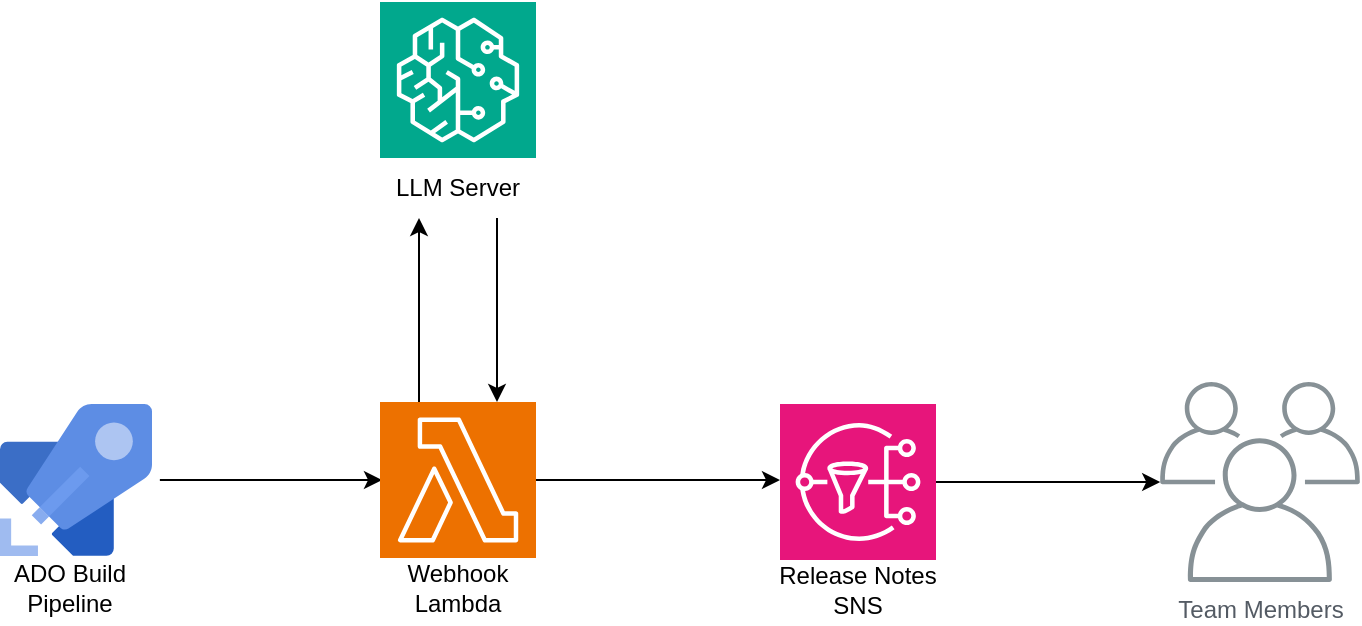 <mxfile version="24.7.17">
  <diagram id="Ht1M8jgEwFfnCIfOTk4-" name="Page-1">
    <mxGraphModel dx="1674" dy="879" grid="1" gridSize="10" guides="1" tooltips="1" connect="1" arrows="1" fold="1" page="1" pageScale="1" pageWidth="827" pageHeight="1169" math="0" shadow="0">
      <root>
        <mxCell id="0" />
        <mxCell id="1" parent="0" />
        <mxCell id="ncqPU3tthsaQyjibv7It-6" style="edgeStyle=orthogonalEdgeStyle;rounded=0;orthogonalLoop=1;jettySize=auto;html=1;" parent="1" edge="1">
          <mxGeometry relative="1" as="geometry">
            <mxPoint x="119.933" y="309" as="sourcePoint" />
            <mxPoint x="231" y="309" as="targetPoint" />
          </mxGeometry>
        </mxCell>
        <mxCell id="ncqPU3tthsaQyjibv7It-15" style="edgeStyle=orthogonalEdgeStyle;rounded=0;orthogonalLoop=1;jettySize=auto;html=1;exitX=0.25;exitY=0;exitDx=0;exitDy=0;exitPerimeter=0;entryX=0.25;entryY=1;entryDx=0;entryDy=0;" parent="1" source="ncqPU3tthsaQyjibv7It-9" target="ncqPU3tthsaQyjibv7It-14" edge="1">
          <mxGeometry relative="1" as="geometry" />
        </mxCell>
        <mxCell id="ncqPU3tthsaQyjibv7It-9" value="" style="sketch=0;points=[[0,0,0],[0.25,0,0],[0.5,0,0],[0.75,0,0],[1,0,0],[0,1,0],[0.25,1,0],[0.5,1,0],[0.75,1,0],[1,1,0],[0,0.25,0],[0,0.5,0],[0,0.75,0],[1,0.25,0],[1,0.5,0],[1,0.75,0]];outlineConnect=0;fontColor=#232F3E;fillColor=#ED7100;strokeColor=#ffffff;dashed=0;verticalLabelPosition=bottom;verticalAlign=top;align=center;html=1;fontSize=12;fontStyle=0;aspect=fixed;shape=mxgraph.aws4.resourceIcon;resIcon=mxgraph.aws4.lambda;" parent="1" vertex="1">
          <mxGeometry x="230" y="270" width="78" height="78" as="geometry" />
        </mxCell>
        <mxCell id="ncqPU3tthsaQyjibv7It-11" value="Webhook Lambda" style="text;html=1;align=center;verticalAlign=middle;whiteSpace=wrap;rounded=0;" parent="1" vertex="1">
          <mxGeometry x="239" y="348" width="60" height="30" as="geometry" />
        </mxCell>
        <mxCell id="ncqPU3tthsaQyjibv7It-13" value="" style="sketch=0;points=[[0,0,0],[0.25,0,0],[0.5,0,0],[0.75,0,0],[1,0,0],[0,1,0],[0.25,1,0],[0.5,1,0],[0.75,1,0],[1,1,0],[0,0.25,0],[0,0.5,0],[0,0.75,0],[1,0.25,0],[1,0.5,0],[1,0.75,0]];outlineConnect=0;fontColor=#232F3E;fillColor=#01A88D;strokeColor=#ffffff;dashed=0;verticalLabelPosition=bottom;verticalAlign=top;align=center;html=1;fontSize=12;fontStyle=0;aspect=fixed;shape=mxgraph.aws4.resourceIcon;resIcon=mxgraph.aws4.sagemaker;" parent="1" vertex="1">
          <mxGeometry x="230" y="70" width="78" height="78" as="geometry" />
        </mxCell>
        <mxCell id="ncqPU3tthsaQyjibv7It-14" value="LLM Server" style="text;html=1;align=center;verticalAlign=middle;whiteSpace=wrap;rounded=0;" parent="1" vertex="1">
          <mxGeometry x="230" y="148" width="78" height="30" as="geometry" />
        </mxCell>
        <mxCell id="ncqPU3tthsaQyjibv7It-16" style="edgeStyle=orthogonalEdgeStyle;rounded=0;orthogonalLoop=1;jettySize=auto;html=1;exitX=0.75;exitY=1;exitDx=0;exitDy=0;entryX=0.75;entryY=0;entryDx=0;entryDy=0;entryPerimeter=0;" parent="1" source="ncqPU3tthsaQyjibv7It-14" target="ncqPU3tthsaQyjibv7It-9" edge="1">
          <mxGeometry relative="1" as="geometry" />
        </mxCell>
        <mxCell id="ncqPU3tthsaQyjibv7It-18" style="edgeStyle=orthogonalEdgeStyle;rounded=0;orthogonalLoop=1;jettySize=auto;html=1;exitX=1;exitY=0.5;exitDx=0;exitDy=0;exitPerimeter=0;" parent="1" source="ncqPU3tthsaQyjibv7It-9" edge="1">
          <mxGeometry relative="1" as="geometry">
            <mxPoint x="430" y="309" as="targetPoint" />
          </mxGeometry>
        </mxCell>
        <mxCell id="ncqPU3tthsaQyjibv7It-19" value="Release Notes SNS" style="text;html=1;align=center;verticalAlign=middle;whiteSpace=wrap;rounded=0;" parent="1" vertex="1">
          <mxGeometry x="424" y="349" width="90" height="30" as="geometry" />
        </mxCell>
        <mxCell id="6Pa8albkXueuwRUVkMxz-1" value="" style="image;sketch=0;aspect=fixed;html=1;points=[];align=center;fontSize=12;image=img/lib/mscae/Azure_Pipelines.svg;" parent="1" vertex="1">
          <mxGeometry x="40" y="271" width="76" height="76" as="geometry" />
        </mxCell>
        <mxCell id="6Pa8albkXueuwRUVkMxz-2" value="ADO Build Pipeline" style="text;html=1;align=center;verticalAlign=middle;whiteSpace=wrap;rounded=0;" parent="1" vertex="1">
          <mxGeometry x="40" y="348" width="70" height="30" as="geometry" />
        </mxCell>
        <mxCell id="6Pa8albkXueuwRUVkMxz-5" style="edgeStyle=orthogonalEdgeStyle;rounded=0;orthogonalLoop=1;jettySize=auto;html=1;exitX=1;exitY=0.5;exitDx=0;exitDy=0;exitPerimeter=0;" parent="1" source="6Pa8albkXueuwRUVkMxz-4" target="6Pa8albkXueuwRUVkMxz-6" edge="1">
          <mxGeometry relative="1" as="geometry">
            <mxPoint x="630" y="310" as="targetPoint" />
          </mxGeometry>
        </mxCell>
        <mxCell id="6Pa8albkXueuwRUVkMxz-4" value="" style="sketch=0;points=[[0,0,0],[0.25,0,0],[0.5,0,0],[0.75,0,0],[1,0,0],[0,1,0],[0.25,1,0],[0.5,1,0],[0.75,1,0],[1,1,0],[0,0.25,0],[0,0.5,0],[0,0.75,0],[1,0.25,0],[1,0.5,0],[1,0.75,0]];outlineConnect=0;fontColor=#232F3E;fillColor=#E7157B;strokeColor=#ffffff;dashed=0;verticalLabelPosition=bottom;verticalAlign=top;align=center;html=1;fontSize=12;fontStyle=0;aspect=fixed;shape=mxgraph.aws4.resourceIcon;resIcon=mxgraph.aws4.sns;" parent="1" vertex="1">
          <mxGeometry x="430" y="271" width="78" height="78" as="geometry" />
        </mxCell>
        <mxCell id="6Pa8albkXueuwRUVkMxz-6" value="Team Members" style="sketch=0;outlineConnect=0;gradientColor=none;fontColor=#545B64;strokeColor=none;fillColor=#879196;dashed=0;verticalLabelPosition=bottom;verticalAlign=top;align=center;html=1;fontSize=12;fontStyle=0;aspect=fixed;shape=mxgraph.aws4.illustration_users;pointerEvents=1" parent="1" vertex="1">
          <mxGeometry x="620" y="260" width="100" height="100" as="geometry" />
        </mxCell>
      </root>
    </mxGraphModel>
  </diagram>
</mxfile>
